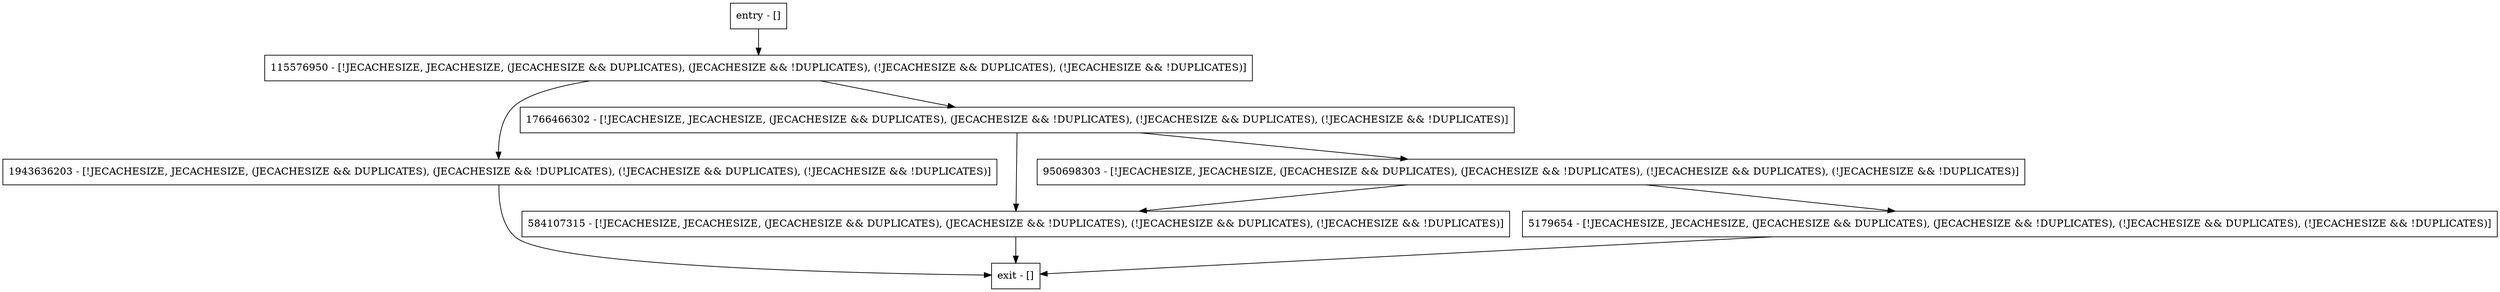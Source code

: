 digraph checkUpdatesAllowed {
node [shape=record];
1943636203 [label="1943636203 - [!JECACHESIZE, JECACHESIZE, (JECACHESIZE && DUPLICATES), (JECACHESIZE && !DUPLICATES), (!JECACHESIZE && DUPLICATES), (!JECACHESIZE && !DUPLICATES)]"];
entry [label="entry - []"];
exit [label="exit - []"];
1766466302 [label="1766466302 - [!JECACHESIZE, JECACHESIZE, (JECACHESIZE && DUPLICATES), (JECACHESIZE && !DUPLICATES), (!JECACHESIZE && DUPLICATES), (!JECACHESIZE && !DUPLICATES)]"];
115576950 [label="115576950 - [!JECACHESIZE, JECACHESIZE, (JECACHESIZE && DUPLICATES), (JECACHESIZE && !DUPLICATES), (!JECACHESIZE && DUPLICATES), (!JECACHESIZE && !DUPLICATES)]"];
584107315 [label="584107315 - [!JECACHESIZE, JECACHESIZE, (JECACHESIZE && DUPLICATES), (JECACHESIZE && !DUPLICATES), (!JECACHESIZE && DUPLICATES), (!JECACHESIZE && !DUPLICATES)]"];
950698303 [label="950698303 - [!JECACHESIZE, JECACHESIZE, (JECACHESIZE && DUPLICATES), (JECACHESIZE && !DUPLICATES), (!JECACHESIZE && DUPLICATES), (!JECACHESIZE && !DUPLICATES)]"];
5179654 [label="5179654 - [!JECACHESIZE, JECACHESIZE, (JECACHESIZE && DUPLICATES), (JECACHESIZE && !DUPLICATES), (!JECACHESIZE && DUPLICATES), (!JECACHESIZE && !DUPLICATES)]"];
entry;
exit;
1943636203 -> exit;
entry -> 115576950;
1766466302 -> 584107315;
1766466302 -> 950698303;
115576950 -> 1943636203;
115576950 -> 1766466302;
584107315 -> exit;
950698303 -> 584107315;
950698303 -> 5179654;
5179654 -> exit;
}
